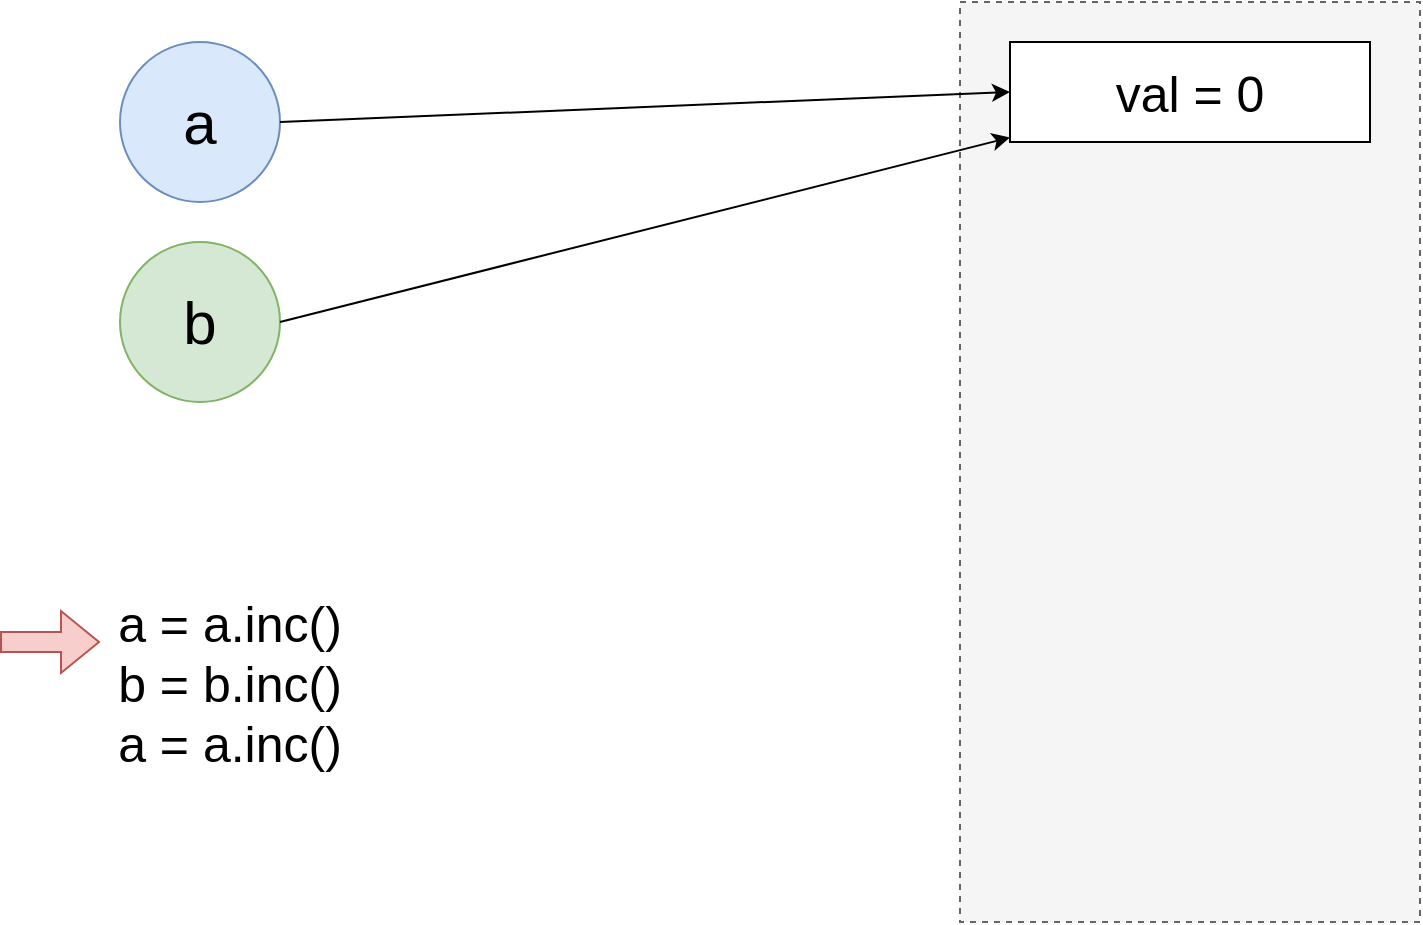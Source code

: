 <mxfile version="24.8.4">
  <diagram name="Page-1" id="3XYw_itv9GH--WRUSs52">
    <mxGraphModel dx="1195" dy="656" grid="1" gridSize="10" guides="1" tooltips="1" connect="1" arrows="1" fold="1" page="1" pageScale="1" pageWidth="850" pageHeight="1100" math="0" shadow="0">
      <root>
        <mxCell id="0" />
        <mxCell id="1" parent="0" />
        <mxCell id="hFQVWKhXuX3PQQcwiS1q-6" value="" style="rounded=0;whiteSpace=wrap;html=1;fillColor=#f5f5f5;fontColor=#333333;strokeColor=#666666;dashed=1;" vertex="1" parent="1">
          <mxGeometry x="530" y="180" width="230" height="460" as="geometry" />
        </mxCell>
        <mxCell id="hFQVWKhXuX3PQQcwiS1q-1" value="&lt;font style=&quot;font-size: 30px;&quot;&gt;a&lt;/font&gt;" style="ellipse;whiteSpace=wrap;html=1;aspect=fixed;fillColor=#dae8fc;strokeColor=#6c8ebf;" vertex="1" parent="1">
          <mxGeometry x="110" y="200" width="80" height="80" as="geometry" />
        </mxCell>
        <mxCell id="hFQVWKhXuX3PQQcwiS1q-2" value="&lt;font style=&quot;font-size: 30px;&quot;&gt;b&lt;/font&gt;" style="ellipse;whiteSpace=wrap;html=1;aspect=fixed;fillColor=#d5e8d4;strokeColor=#82b366;" vertex="1" parent="1">
          <mxGeometry x="110" y="300" width="80" height="80" as="geometry" />
        </mxCell>
        <mxCell id="hFQVWKhXuX3PQQcwiS1q-3" value="&lt;font style=&quot;font-size: 25px;&quot;&gt;val = 0&lt;/font&gt;" style="rounded=0;whiteSpace=wrap;html=1;" vertex="1" parent="1">
          <mxGeometry x="555" y="200" width="180" height="50" as="geometry" />
        </mxCell>
        <mxCell id="hFQVWKhXuX3PQQcwiS1q-5" value="" style="endArrow=classic;html=1;rounded=0;entryX=0;entryY=0.5;entryDx=0;entryDy=0;exitX=1;exitY=0.5;exitDx=0;exitDy=0;" edge="1" parent="1" source="hFQVWKhXuX3PQQcwiS1q-1" target="hFQVWKhXuX3PQQcwiS1q-3">
          <mxGeometry width="50" height="50" relative="1" as="geometry">
            <mxPoint x="190" y="340" as="sourcePoint" />
            <mxPoint x="340" y="360" as="targetPoint" />
          </mxGeometry>
        </mxCell>
        <mxCell id="hFQVWKhXuX3PQQcwiS1q-8" value="" style="endArrow=classic;html=1;rounded=0;exitX=1;exitY=0.5;exitDx=0;exitDy=0;" edge="1" parent="1" source="hFQVWKhXuX3PQQcwiS1q-2" target="hFQVWKhXuX3PQQcwiS1q-3">
          <mxGeometry width="50" height="50" relative="1" as="geometry">
            <mxPoint x="190" y="480" as="sourcePoint" />
            <mxPoint x="240" y="430" as="targetPoint" />
          </mxGeometry>
        </mxCell>
        <mxCell id="hFQVWKhXuX3PQQcwiS1q-11" value="&lt;font style=&quot;font-size: 25px;&quot;&gt;a = a.inc()&lt;/font&gt;&lt;div&gt;&lt;span style=&quot;font-size: 25px;&quot;&gt;b = b.inc()&lt;/span&gt;&lt;/div&gt;&lt;div&gt;&lt;span style=&quot;font-size: 25px;&quot;&gt;a = a.inc()&lt;/span&gt;&lt;/div&gt;" style="text;html=1;align=center;verticalAlign=middle;whiteSpace=wrap;rounded=0;" vertex="1" parent="1">
          <mxGeometry x="100" y="430" width="130" height="180" as="geometry" />
        </mxCell>
        <mxCell id="hFQVWKhXuX3PQQcwiS1q-13" value="" style="shape=flexArrow;endArrow=classic;html=1;rounded=0;fillColor=#f8cecc;strokeColor=#b85450;" edge="1" parent="1">
          <mxGeometry width="50" height="50" relative="1" as="geometry">
            <mxPoint x="50" y="500" as="sourcePoint" />
            <mxPoint x="100" y="500" as="targetPoint" />
          </mxGeometry>
        </mxCell>
      </root>
    </mxGraphModel>
  </diagram>
</mxfile>
